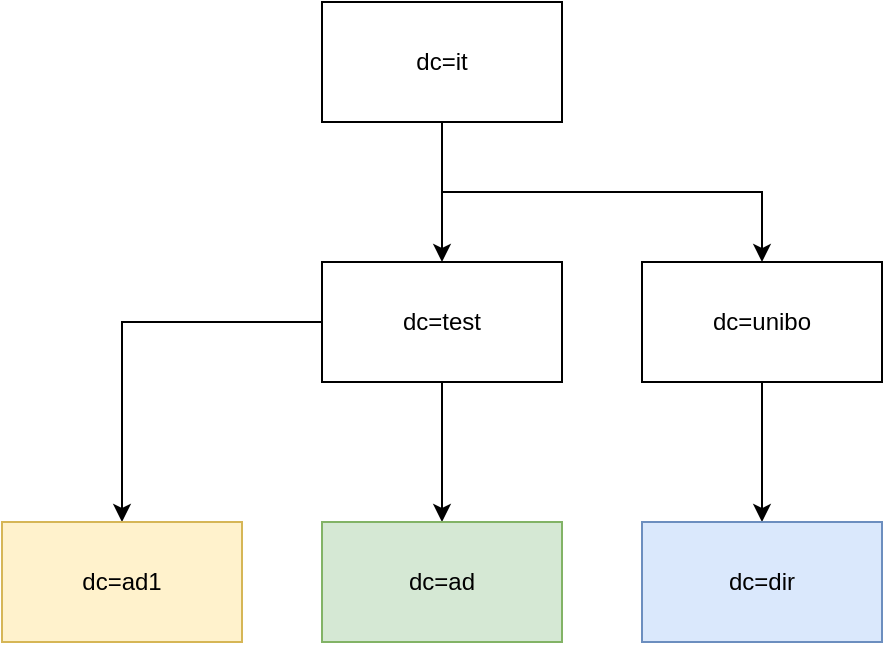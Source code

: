 <mxfile version="24.2.3" type="device">
  <diagram name="Pagina-1" id="VAHhYfCUpugHBYFioyRj">
    <mxGraphModel dx="794" dy="717" grid="1" gridSize="10" guides="1" tooltips="1" connect="1" arrows="1" fold="1" page="1" pageScale="1" pageWidth="827" pageHeight="1169" math="0" shadow="0">
      <root>
        <mxCell id="0" />
        <mxCell id="1" parent="0" />
        <mxCell id="oN7VkWe9YPHkapF9pqnp-4" style="edgeStyle=orthogonalEdgeStyle;rounded=0;orthogonalLoop=1;jettySize=auto;html=1;" edge="1" parent="1" source="oN7VkWe9YPHkapF9pqnp-1" target="oN7VkWe9YPHkapF9pqnp-3">
          <mxGeometry relative="1" as="geometry" />
        </mxCell>
        <mxCell id="oN7VkWe9YPHkapF9pqnp-13" style="edgeStyle=orthogonalEdgeStyle;rounded=0;orthogonalLoop=1;jettySize=auto;html=1;exitX=0.5;exitY=1;exitDx=0;exitDy=0;" edge="1" parent="1" source="oN7VkWe9YPHkapF9pqnp-1" target="oN7VkWe9YPHkapF9pqnp-7">
          <mxGeometry relative="1" as="geometry" />
        </mxCell>
        <mxCell id="oN7VkWe9YPHkapF9pqnp-1" value="dc=it" style="rounded=0;whiteSpace=wrap;html=1;" vertex="1" parent="1">
          <mxGeometry x="280" y="180" width="120" height="60" as="geometry" />
        </mxCell>
        <mxCell id="oN7VkWe9YPHkapF9pqnp-6" style="edgeStyle=orthogonalEdgeStyle;rounded=0;orthogonalLoop=1;jettySize=auto;html=1;" edge="1" parent="1" source="oN7VkWe9YPHkapF9pqnp-3" target="oN7VkWe9YPHkapF9pqnp-5">
          <mxGeometry relative="1" as="geometry" />
        </mxCell>
        <mxCell id="oN7VkWe9YPHkapF9pqnp-17" style="edgeStyle=orthogonalEdgeStyle;rounded=0;orthogonalLoop=1;jettySize=auto;html=1;entryX=0.5;entryY=0;entryDx=0;entryDy=0;" edge="1" parent="1" source="oN7VkWe9YPHkapF9pqnp-3" target="oN7VkWe9YPHkapF9pqnp-16">
          <mxGeometry relative="1" as="geometry" />
        </mxCell>
        <mxCell id="oN7VkWe9YPHkapF9pqnp-3" value="dc=test" style="rounded=0;whiteSpace=wrap;html=1;" vertex="1" parent="1">
          <mxGeometry x="280" y="310" width="120" height="60" as="geometry" />
        </mxCell>
        <mxCell id="oN7VkWe9YPHkapF9pqnp-5" value="dc=ad" style="rounded=0;whiteSpace=wrap;html=1;fillColor=#d5e8d4;strokeColor=#82b366;" vertex="1" parent="1">
          <mxGeometry x="280" y="440" width="120" height="60" as="geometry" />
        </mxCell>
        <mxCell id="oN7VkWe9YPHkapF9pqnp-12" style="edgeStyle=orthogonalEdgeStyle;rounded=0;orthogonalLoop=1;jettySize=auto;html=1;" edge="1" parent="1" source="oN7VkWe9YPHkapF9pqnp-7" target="oN7VkWe9YPHkapF9pqnp-11">
          <mxGeometry relative="1" as="geometry" />
        </mxCell>
        <mxCell id="oN7VkWe9YPHkapF9pqnp-7" value="dc=unibo" style="rounded=0;whiteSpace=wrap;html=1;" vertex="1" parent="1">
          <mxGeometry x="440" y="310" width="120" height="60" as="geometry" />
        </mxCell>
        <mxCell id="oN7VkWe9YPHkapF9pqnp-11" value="dc=dir" style="rounded=0;whiteSpace=wrap;html=1;fillColor=#dae8fc;strokeColor=#6c8ebf;" vertex="1" parent="1">
          <mxGeometry x="440" y="440" width="120" height="60" as="geometry" />
        </mxCell>
        <mxCell id="oN7VkWe9YPHkapF9pqnp-16" value="dc=ad1" style="rounded=0;whiteSpace=wrap;html=1;fillColor=#fff2cc;strokeColor=#d6b656;" vertex="1" parent="1">
          <mxGeometry x="120" y="440" width="120" height="60" as="geometry" />
        </mxCell>
      </root>
    </mxGraphModel>
  </diagram>
</mxfile>
